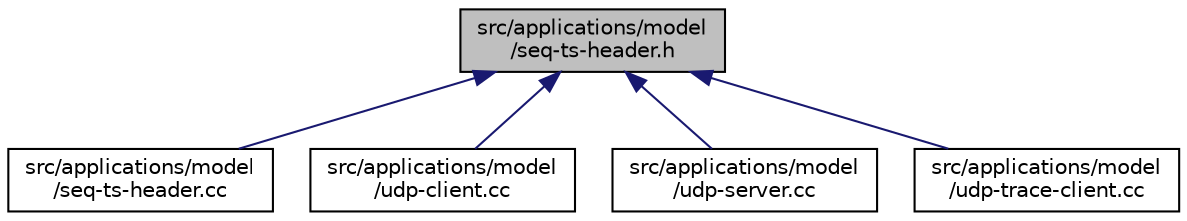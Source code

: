 digraph "src/applications/model/seq-ts-header.h"
{
 // LATEX_PDF_SIZE
  edge [fontname="Helvetica",fontsize="10",labelfontname="Helvetica",labelfontsize="10"];
  node [fontname="Helvetica",fontsize="10",shape=record];
  Node1 [label="src/applications/model\l/seq-ts-header.h",height=0.2,width=0.4,color="black", fillcolor="grey75", style="filled", fontcolor="black",tooltip=" "];
  Node1 -> Node2 [dir="back",color="midnightblue",fontsize="10",style="solid",fontname="Helvetica"];
  Node2 [label="src/applications/model\l/seq-ts-header.cc",height=0.2,width=0.4,color="black", fillcolor="white", style="filled",URL="$seq-ts-header_8cc.html",tooltip=" "];
  Node1 -> Node3 [dir="back",color="midnightblue",fontsize="10",style="solid",fontname="Helvetica"];
  Node3 [label="src/applications/model\l/udp-client.cc",height=0.2,width=0.4,color="black", fillcolor="white", style="filled",URL="$udp-client_8cc.html",tooltip=" "];
  Node1 -> Node4 [dir="back",color="midnightblue",fontsize="10",style="solid",fontname="Helvetica"];
  Node4 [label="src/applications/model\l/udp-server.cc",height=0.2,width=0.4,color="black", fillcolor="white", style="filled",URL="$udp-server_8cc.html",tooltip=" "];
  Node1 -> Node5 [dir="back",color="midnightblue",fontsize="10",style="solid",fontname="Helvetica"];
  Node5 [label="src/applications/model\l/udp-trace-client.cc",height=0.2,width=0.4,color="black", fillcolor="white", style="filled",URL="$udp-trace-client_8cc.html",tooltip=" "];
}
